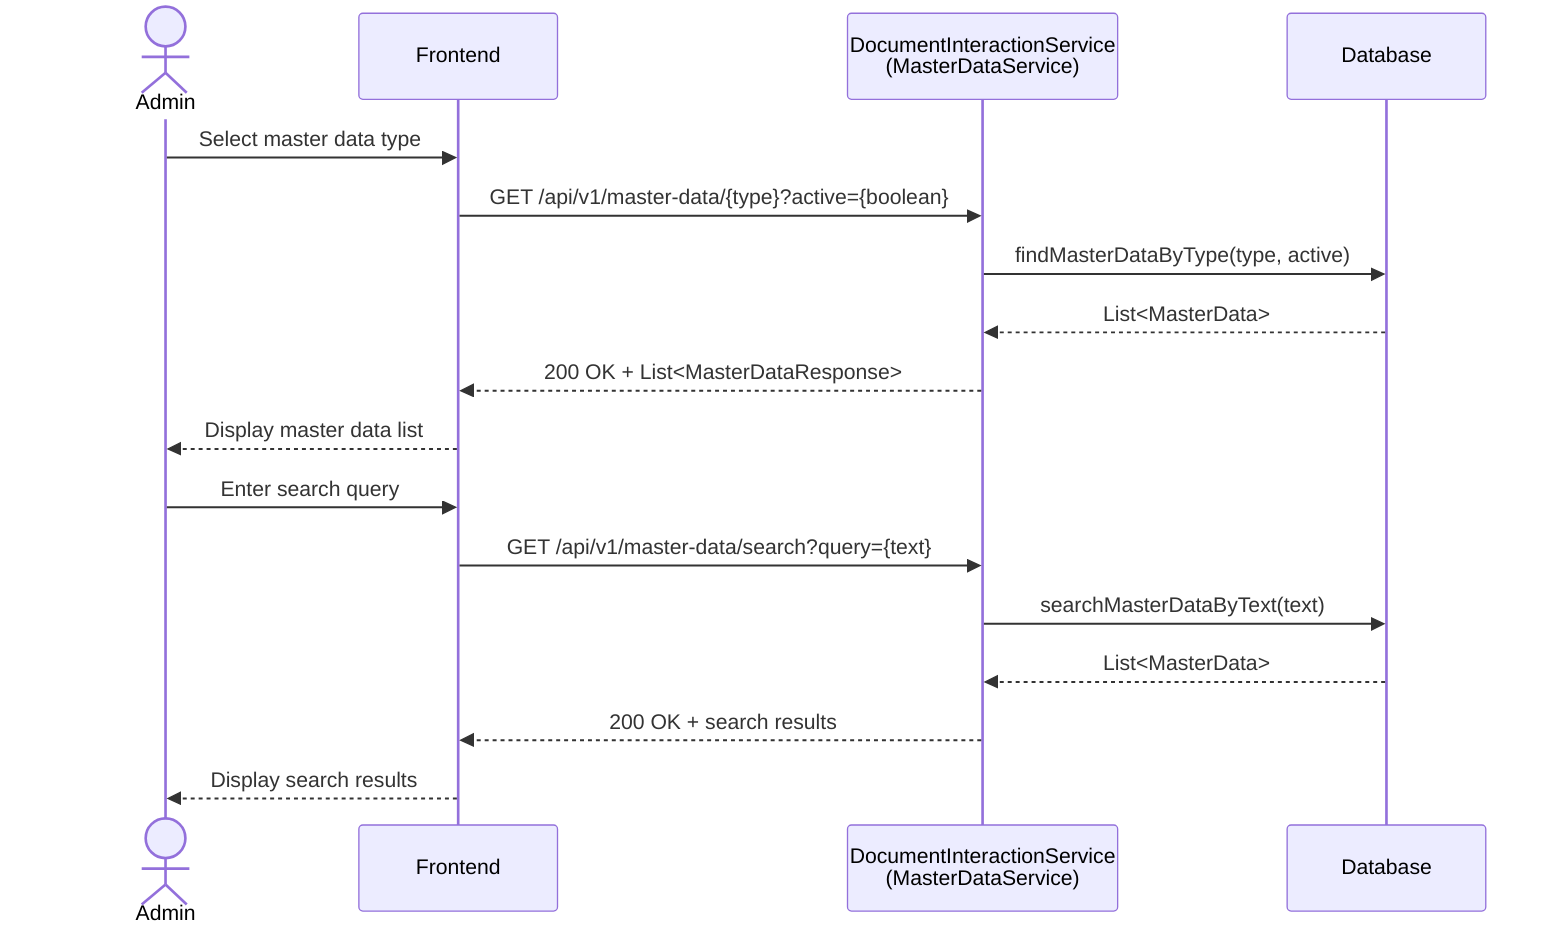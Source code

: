 sequenceDiagram
    actor Admin
    participant FE as Frontend
    participant MDS as DocumentInteractionService<br>(MasterDataService)
    participant DB as Database

%% Get all by type
    Admin->>FE: Select master data type
    FE->>MDS: GET /api/v1/master-data/{type}?active={boolean}

    MDS->>DB: findMasterDataByType(type, active)
    DB-->>MDS: List<MasterData>

    MDS-->>FE: 200 OK + List<MasterDataResponse>
    FE-->>Admin: Display master data list

%% Search operation
    Admin->>FE: Enter search query
    FE->>MDS: GET /api/v1/master-data/search?query={text}

    MDS->>DB: searchMasterDataByText(text)
    DB-->>MDS: List<MasterData>

    MDS-->>FE: 200 OK + search results
    FE-->>Admin: Display search results